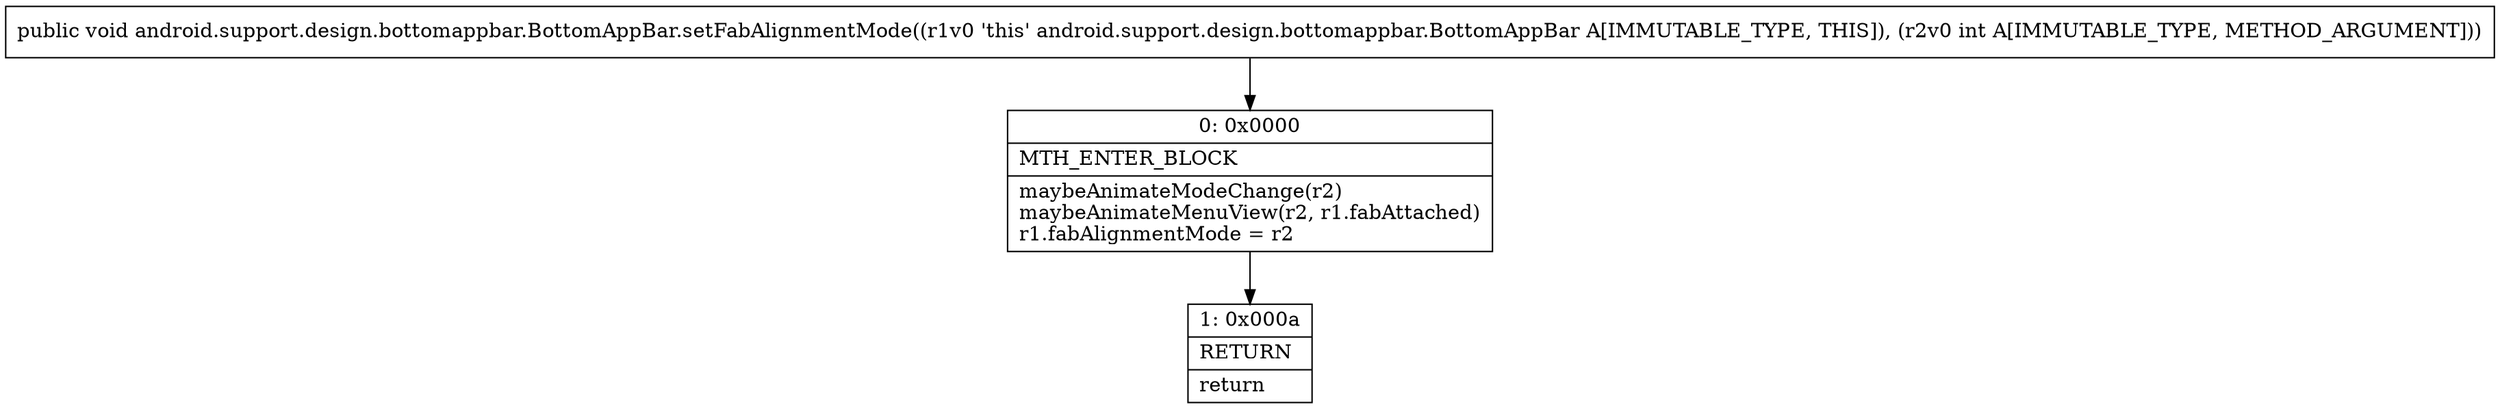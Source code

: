 digraph "CFG forandroid.support.design.bottomappbar.BottomAppBar.setFabAlignmentMode(I)V" {
Node_0 [shape=record,label="{0\:\ 0x0000|MTH_ENTER_BLOCK\l|maybeAnimateModeChange(r2)\lmaybeAnimateMenuView(r2, r1.fabAttached)\lr1.fabAlignmentMode = r2\l}"];
Node_1 [shape=record,label="{1\:\ 0x000a|RETURN\l|return\l}"];
MethodNode[shape=record,label="{public void android.support.design.bottomappbar.BottomAppBar.setFabAlignmentMode((r1v0 'this' android.support.design.bottomappbar.BottomAppBar A[IMMUTABLE_TYPE, THIS]), (r2v0 int A[IMMUTABLE_TYPE, METHOD_ARGUMENT])) }"];
MethodNode -> Node_0;
Node_0 -> Node_1;
}

